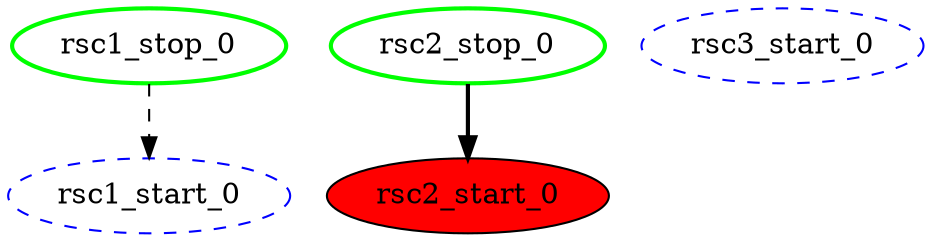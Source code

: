 digraph "g" {
	size = "30,30"
"rsc1_stop_0" [ tooltip="node1" style=bold color="green" fontcolor="black" ]
"rsc1_start_0" [ style="dashed" color="blue" fontcolor="black" ]
"rsc2_stop_0" [ tooltip="node1" style=bold color="green" fontcolor="black" ]
"rsc2_start_0" [ font_color=purple style=filled fillcolor=red ]
"rsc3_start_0" [ style="dashed" color="blue" fontcolor="black" ]
"rsc1_stop_0" -> "rsc1_start_0" [ style = dashed]
"rsc2_stop_0" -> "rsc2_start_0" [ style = bold]
}

